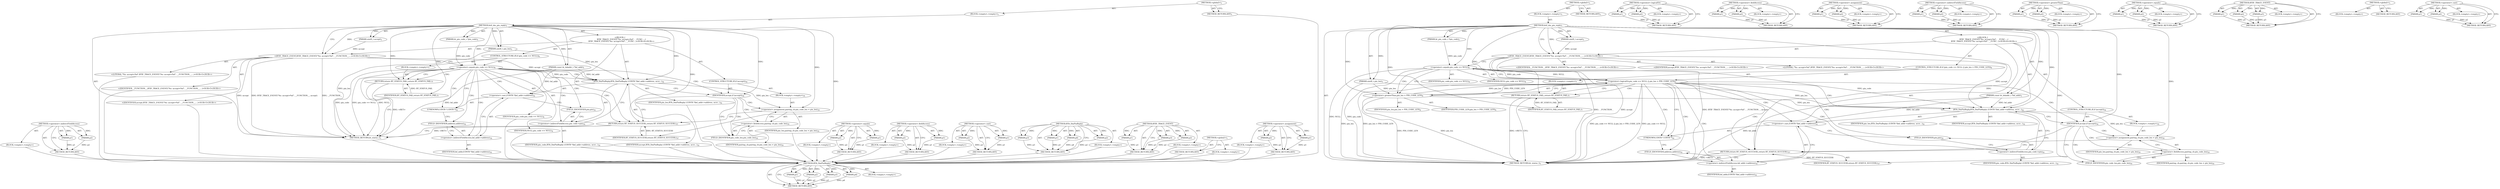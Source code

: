 digraph "&lt;operator&gt;.cast" {
vulnerable_94 [label=<(METHOD,&lt;operator&gt;.indirectFieldAccess)>];
vulnerable_95 [label=<(PARAM,p1)>];
vulnerable_96 [label=<(PARAM,p2)>];
vulnerable_97 [label=<(BLOCK,&lt;empty&gt;,&lt;empty&gt;)>];
vulnerable_98 [label=<(METHOD_RETURN,ANY)>];
vulnerable_6 [label=<(METHOD,&lt;global&gt;)<SUB>1</SUB>>];
vulnerable_7 [label=<(BLOCK,&lt;empty&gt;,&lt;empty&gt;)<SUB>1</SUB>>];
vulnerable_8 [label=<(METHOD,btif_dm_pin_reply)<SUB>1</SUB>>];
vulnerable_9 [label=<(PARAM,const bt_bdaddr_t *bd_addr)<SUB>1</SUB>>];
vulnerable_10 [label=<(PARAM,uint8_t accept)<SUB>1</SUB>>];
vulnerable_11 [label=<(PARAM,uint8_t pin_len)<SUB>3</SUB>>];
vulnerable_12 [label=<(PARAM,bt_pin_code_t *pin_code)<SUB>3</SUB>>];
vulnerable_13 [label="<(BLOCK,{
     BTIF_TRACE_EVENT(&quot;%s: accept=%d&quot;, __FUNC...,{
     BTIF_TRACE_EVENT(&quot;%s: accept=%d&quot;, __FUNC...)<SUB>4</SUB>>"];
vulnerable_14 [label="<(BTIF_TRACE_EVENT,BTIF_TRACE_EVENT(&quot;%s: accept=%d&quot;, __FUNCTION__,...)<SUB>5</SUB>>"];
vulnerable_15 [label="<(LITERAL,&quot;%s: accept=%d&quot;,BTIF_TRACE_EVENT(&quot;%s: accept=%d&quot;, __FUNCTION__,...)<SUB>5</SUB>>"];
vulnerable_16 [label="<(IDENTIFIER,__FUNCTION__,BTIF_TRACE_EVENT(&quot;%s: accept=%d&quot;, __FUNCTION__,...)<SUB>5</SUB>>"];
vulnerable_17 [label="<(IDENTIFIER,accept,BTIF_TRACE_EVENT(&quot;%s: accept=%d&quot;, __FUNCTION__,...)<SUB>5</SUB>>"];
vulnerable_18 [label=<(CONTROL_STRUCTURE,IF,if (pin_code == NULL))<SUB>6</SUB>>];
vulnerable_19 [label=<(&lt;operator&gt;.equals,pin_code == NULL)<SUB>6</SUB>>];
vulnerable_20 [label=<(IDENTIFIER,pin_code,pin_code == NULL)<SUB>6</SUB>>];
vulnerable_21 [label=<(IDENTIFIER,NULL,pin_code == NULL)<SUB>6</SUB>>];
vulnerable_22 [label=<(BLOCK,&lt;empty&gt;,&lt;empty&gt;)<SUB>7</SUB>>];
vulnerable_23 [label=<(RETURN,return BT_STATUS_FAIL;,return BT_STATUS_FAIL;)<SUB>7</SUB>>];
vulnerable_24 [label=<(IDENTIFIER,BT_STATUS_FAIL,return BT_STATUS_FAIL;)<SUB>7</SUB>>];
vulnerable_25 [label=<(BTA_DmPinReply,BTA_DmPinReply( (UINT8 *)bd_addr-&gt;address, acce...)<SUB>32</SUB>>];
vulnerable_26 [label=<(&lt;operator&gt;.cast,(UINT8 *)bd_addr-&gt;address)<SUB>32</SUB>>];
vulnerable_27 [label=<(UNKNOWN,UINT8 *,UINT8 *)<SUB>32</SUB>>];
vulnerable_28 [label=<(&lt;operator&gt;.indirectFieldAccess,bd_addr-&gt;address)<SUB>32</SUB>>];
vulnerable_29 [label=<(IDENTIFIER,bd_addr,(UINT8 *)bd_addr-&gt;address)<SUB>32</SUB>>];
vulnerable_30 [label=<(FIELD_IDENTIFIER,address,address)<SUB>32</SUB>>];
vulnerable_31 [label=<(IDENTIFIER,accept,BTA_DmPinReply( (UINT8 *)bd_addr-&gt;address, acce...)<SUB>32</SUB>>];
vulnerable_32 [label=<(IDENTIFIER,pin_len,BTA_DmPinReply( (UINT8 *)bd_addr-&gt;address, acce...)<SUB>32</SUB>>];
vulnerable_33 [label=<(&lt;operator&gt;.indirectFieldAccess,pin_code-&gt;pin)<SUB>32</SUB>>];
vulnerable_34 [label=<(IDENTIFIER,pin_code,BTA_DmPinReply( (UINT8 *)bd_addr-&gt;address, acce...)<SUB>32</SUB>>];
vulnerable_35 [label=<(FIELD_IDENTIFIER,pin,pin)<SUB>32</SUB>>];
vulnerable_36 [label=<(CONTROL_STRUCTURE,IF,if (accept))<SUB>34</SUB>>];
vulnerable_37 [label=<(IDENTIFIER,accept,if (accept))<SUB>34</SUB>>];
vulnerable_38 [label=<(BLOCK,&lt;empty&gt;,&lt;empty&gt;)<SUB>35</SUB>>];
vulnerable_39 [label=<(&lt;operator&gt;.assignment,pairing_cb.pin_code_len = pin_len)<SUB>35</SUB>>];
vulnerable_40 [label=<(&lt;operator&gt;.fieldAccess,pairing_cb.pin_code_len)<SUB>35</SUB>>];
vulnerable_41 [label=<(IDENTIFIER,pairing_cb,pairing_cb.pin_code_len = pin_len)<SUB>35</SUB>>];
vulnerable_42 [label=<(FIELD_IDENTIFIER,pin_code_len,pin_code_len)<SUB>35</SUB>>];
vulnerable_43 [label=<(IDENTIFIER,pin_len,pairing_cb.pin_code_len = pin_len)<SUB>35</SUB>>];
vulnerable_44 [label=<(RETURN,return BT_STATUS_SUCCESS;,return BT_STATUS_SUCCESS;)<SUB>37</SUB>>];
vulnerable_45 [label=<(IDENTIFIER,BT_STATUS_SUCCESS,return BT_STATUS_SUCCESS;)<SUB>37</SUB>>];
vulnerable_46 [label=<(METHOD_RETURN,bt_status_t)<SUB>1</SUB>>];
vulnerable_48 [label=<(METHOD_RETURN,ANY)<SUB>1</SUB>>];
vulnerable_77 [label=<(METHOD,&lt;operator&gt;.equals)>];
vulnerable_78 [label=<(PARAM,p1)>];
vulnerable_79 [label=<(PARAM,p2)>];
vulnerable_80 [label=<(BLOCK,&lt;empty&gt;,&lt;empty&gt;)>];
vulnerable_81 [label=<(METHOD_RETURN,ANY)>];
vulnerable_104 [label=<(METHOD,&lt;operator&gt;.fieldAccess)>];
vulnerable_105 [label=<(PARAM,p1)>];
vulnerable_106 [label=<(PARAM,p2)>];
vulnerable_107 [label=<(BLOCK,&lt;empty&gt;,&lt;empty&gt;)>];
vulnerable_108 [label=<(METHOD_RETURN,ANY)>];
vulnerable_89 [label=<(METHOD,&lt;operator&gt;.cast)>];
vulnerable_90 [label=<(PARAM,p1)>];
vulnerable_91 [label=<(PARAM,p2)>];
vulnerable_92 [label=<(BLOCK,&lt;empty&gt;,&lt;empty&gt;)>];
vulnerable_93 [label=<(METHOD_RETURN,ANY)>];
vulnerable_82 [label=<(METHOD,BTA_DmPinReply)>];
vulnerable_83 [label=<(PARAM,p1)>];
vulnerable_84 [label=<(PARAM,p2)>];
vulnerable_85 [label=<(PARAM,p3)>];
vulnerable_86 [label=<(PARAM,p4)>];
vulnerable_87 [label=<(BLOCK,&lt;empty&gt;,&lt;empty&gt;)>];
vulnerable_88 [label=<(METHOD_RETURN,ANY)>];
vulnerable_71 [label=<(METHOD,BTIF_TRACE_EVENT)>];
vulnerable_72 [label=<(PARAM,p1)>];
vulnerable_73 [label=<(PARAM,p2)>];
vulnerable_74 [label=<(PARAM,p3)>];
vulnerable_75 [label=<(BLOCK,&lt;empty&gt;,&lt;empty&gt;)>];
vulnerable_76 [label=<(METHOD_RETURN,ANY)>];
vulnerable_65 [label=<(METHOD,&lt;global&gt;)<SUB>1</SUB>>];
vulnerable_66 [label=<(BLOCK,&lt;empty&gt;,&lt;empty&gt;)>];
vulnerable_67 [label=<(METHOD_RETURN,ANY)>];
vulnerable_99 [label=<(METHOD,&lt;operator&gt;.assignment)>];
vulnerable_100 [label=<(PARAM,p1)>];
vulnerable_101 [label=<(PARAM,p2)>];
vulnerable_102 [label=<(BLOCK,&lt;empty&gt;,&lt;empty&gt;)>];
vulnerable_103 [label=<(METHOD_RETURN,ANY)>];
fixed_96 [label=<(METHOD,BTA_DmPinReply)>];
fixed_97 [label=<(PARAM,p1)>];
fixed_98 [label=<(PARAM,p2)>];
fixed_99 [label=<(PARAM,p3)>];
fixed_100 [label=<(PARAM,p4)>];
fixed_101 [label=<(BLOCK,&lt;empty&gt;,&lt;empty&gt;)>];
fixed_102 [label=<(METHOD_RETURN,ANY)>];
fixed_6 [label=<(METHOD,&lt;global&gt;)<SUB>1</SUB>>];
fixed_7 [label=<(BLOCK,&lt;empty&gt;,&lt;empty&gt;)<SUB>1</SUB>>];
fixed_8 [label=<(METHOD,btif_dm_pin_reply)<SUB>1</SUB>>];
fixed_9 [label=<(PARAM,const bt_bdaddr_t *bd_addr)<SUB>1</SUB>>];
fixed_10 [label=<(PARAM,uint8_t accept)<SUB>1</SUB>>];
fixed_11 [label=<(PARAM,uint8_t pin_len)<SUB>3</SUB>>];
fixed_12 [label=<(PARAM,bt_pin_code_t *pin_code)<SUB>3</SUB>>];
fixed_13 [label="<(BLOCK,{
     BTIF_TRACE_EVENT(&quot;%s: accept=%d&quot;, __FUNC...,{
     BTIF_TRACE_EVENT(&quot;%s: accept=%d&quot;, __FUNC...)<SUB>4</SUB>>"];
fixed_14 [label="<(BTIF_TRACE_EVENT,BTIF_TRACE_EVENT(&quot;%s: accept=%d&quot;, __FUNCTION__,...)<SUB>5</SUB>>"];
fixed_15 [label="<(LITERAL,&quot;%s: accept=%d&quot;,BTIF_TRACE_EVENT(&quot;%s: accept=%d&quot;, __FUNCTION__,...)<SUB>5</SUB>>"];
fixed_16 [label="<(IDENTIFIER,__FUNCTION__,BTIF_TRACE_EVENT(&quot;%s: accept=%d&quot;, __FUNCTION__,...)<SUB>5</SUB>>"];
fixed_17 [label="<(IDENTIFIER,accept,BTIF_TRACE_EVENT(&quot;%s: accept=%d&quot;, __FUNCTION__,...)<SUB>5</SUB>>"];
fixed_18 [label=<(CONTROL_STRUCTURE,IF,if (pin_code == NULL || pin_len &gt; PIN_CODE_LEN))<SUB>6</SUB>>];
fixed_19 [label=<(&lt;operator&gt;.logicalOr,pin_code == NULL || pin_len &gt; PIN_CODE_LEN)<SUB>6</SUB>>];
fixed_20 [label=<(&lt;operator&gt;.equals,pin_code == NULL)<SUB>6</SUB>>];
fixed_21 [label=<(IDENTIFIER,pin_code,pin_code == NULL)<SUB>6</SUB>>];
fixed_22 [label=<(IDENTIFIER,NULL,pin_code == NULL)<SUB>6</SUB>>];
fixed_23 [label=<(&lt;operator&gt;.greaterThan,pin_len &gt; PIN_CODE_LEN)<SUB>6</SUB>>];
fixed_24 [label=<(IDENTIFIER,pin_len,pin_len &gt; PIN_CODE_LEN)<SUB>6</SUB>>];
fixed_25 [label=<(IDENTIFIER,PIN_CODE_LEN,pin_len &gt; PIN_CODE_LEN)<SUB>6</SUB>>];
fixed_26 [label=<(BLOCK,&lt;empty&gt;,&lt;empty&gt;)<SUB>7</SUB>>];
fixed_27 [label=<(RETURN,return BT_STATUS_FAIL;,return BT_STATUS_FAIL;)<SUB>7</SUB>>];
fixed_28 [label=<(IDENTIFIER,BT_STATUS_FAIL,return BT_STATUS_FAIL;)<SUB>7</SUB>>];
fixed_29 [label=<(BTA_DmPinReply,BTA_DmPinReply( (UINT8 *)bd_addr-&gt;address, acce...)<SUB>32</SUB>>];
fixed_30 [label=<(&lt;operator&gt;.cast,(UINT8 *)bd_addr-&gt;address)<SUB>32</SUB>>];
fixed_31 [label=<(UNKNOWN,UINT8 *,UINT8 *)<SUB>32</SUB>>];
fixed_32 [label=<(&lt;operator&gt;.indirectFieldAccess,bd_addr-&gt;address)<SUB>32</SUB>>];
fixed_33 [label=<(IDENTIFIER,bd_addr,(UINT8 *)bd_addr-&gt;address)<SUB>32</SUB>>];
fixed_34 [label=<(FIELD_IDENTIFIER,address,address)<SUB>32</SUB>>];
fixed_35 [label=<(IDENTIFIER,accept,BTA_DmPinReply( (UINT8 *)bd_addr-&gt;address, acce...)<SUB>32</SUB>>];
fixed_36 [label=<(IDENTIFIER,pin_len,BTA_DmPinReply( (UINT8 *)bd_addr-&gt;address, acce...)<SUB>32</SUB>>];
fixed_37 [label=<(&lt;operator&gt;.indirectFieldAccess,pin_code-&gt;pin)<SUB>32</SUB>>];
fixed_38 [label=<(IDENTIFIER,pin_code,BTA_DmPinReply( (UINT8 *)bd_addr-&gt;address, acce...)<SUB>32</SUB>>];
fixed_39 [label=<(FIELD_IDENTIFIER,pin,pin)<SUB>32</SUB>>];
fixed_40 [label=<(CONTROL_STRUCTURE,IF,if (accept))<SUB>34</SUB>>];
fixed_41 [label=<(IDENTIFIER,accept,if (accept))<SUB>34</SUB>>];
fixed_42 [label=<(BLOCK,&lt;empty&gt;,&lt;empty&gt;)<SUB>35</SUB>>];
fixed_43 [label=<(&lt;operator&gt;.assignment,pairing_cb.pin_code_len = pin_len)<SUB>35</SUB>>];
fixed_44 [label=<(&lt;operator&gt;.fieldAccess,pairing_cb.pin_code_len)<SUB>35</SUB>>];
fixed_45 [label=<(IDENTIFIER,pairing_cb,pairing_cb.pin_code_len = pin_len)<SUB>35</SUB>>];
fixed_46 [label=<(FIELD_IDENTIFIER,pin_code_len,pin_code_len)<SUB>35</SUB>>];
fixed_47 [label=<(IDENTIFIER,pin_len,pairing_cb.pin_code_len = pin_len)<SUB>35</SUB>>];
fixed_48 [label=<(RETURN,return BT_STATUS_SUCCESS;,return BT_STATUS_SUCCESS;)<SUB>37</SUB>>];
fixed_49 [label=<(IDENTIFIER,BT_STATUS_SUCCESS,return BT_STATUS_SUCCESS;)<SUB>37</SUB>>];
fixed_50 [label=<(METHOD_RETURN,bt_status_t)<SUB>1</SUB>>];
fixed_52 [label=<(METHOD_RETURN,ANY)<SUB>1</SUB>>];
fixed_81 [label=<(METHOD,&lt;operator&gt;.logicalOr)>];
fixed_82 [label=<(PARAM,p1)>];
fixed_83 [label=<(PARAM,p2)>];
fixed_84 [label=<(BLOCK,&lt;empty&gt;,&lt;empty&gt;)>];
fixed_85 [label=<(METHOD_RETURN,ANY)>];
fixed_118 [label=<(METHOD,&lt;operator&gt;.fieldAccess)>];
fixed_119 [label=<(PARAM,p1)>];
fixed_120 [label=<(PARAM,p2)>];
fixed_121 [label=<(BLOCK,&lt;empty&gt;,&lt;empty&gt;)>];
fixed_122 [label=<(METHOD_RETURN,ANY)>];
fixed_113 [label=<(METHOD,&lt;operator&gt;.assignment)>];
fixed_114 [label=<(PARAM,p1)>];
fixed_115 [label=<(PARAM,p2)>];
fixed_116 [label=<(BLOCK,&lt;empty&gt;,&lt;empty&gt;)>];
fixed_117 [label=<(METHOD_RETURN,ANY)>];
fixed_108 [label=<(METHOD,&lt;operator&gt;.indirectFieldAccess)>];
fixed_109 [label=<(PARAM,p1)>];
fixed_110 [label=<(PARAM,p2)>];
fixed_111 [label=<(BLOCK,&lt;empty&gt;,&lt;empty&gt;)>];
fixed_112 [label=<(METHOD_RETURN,ANY)>];
fixed_91 [label=<(METHOD,&lt;operator&gt;.greaterThan)>];
fixed_92 [label=<(PARAM,p1)>];
fixed_93 [label=<(PARAM,p2)>];
fixed_94 [label=<(BLOCK,&lt;empty&gt;,&lt;empty&gt;)>];
fixed_95 [label=<(METHOD_RETURN,ANY)>];
fixed_86 [label=<(METHOD,&lt;operator&gt;.equals)>];
fixed_87 [label=<(PARAM,p1)>];
fixed_88 [label=<(PARAM,p2)>];
fixed_89 [label=<(BLOCK,&lt;empty&gt;,&lt;empty&gt;)>];
fixed_90 [label=<(METHOD_RETURN,ANY)>];
fixed_75 [label=<(METHOD,BTIF_TRACE_EVENT)>];
fixed_76 [label=<(PARAM,p1)>];
fixed_77 [label=<(PARAM,p2)>];
fixed_78 [label=<(PARAM,p3)>];
fixed_79 [label=<(BLOCK,&lt;empty&gt;,&lt;empty&gt;)>];
fixed_80 [label=<(METHOD_RETURN,ANY)>];
fixed_69 [label=<(METHOD,&lt;global&gt;)<SUB>1</SUB>>];
fixed_70 [label=<(BLOCK,&lt;empty&gt;,&lt;empty&gt;)>];
fixed_71 [label=<(METHOD_RETURN,ANY)>];
fixed_103 [label=<(METHOD,&lt;operator&gt;.cast)>];
fixed_104 [label=<(PARAM,p1)>];
fixed_105 [label=<(PARAM,p2)>];
fixed_106 [label=<(BLOCK,&lt;empty&gt;,&lt;empty&gt;)>];
fixed_107 [label=<(METHOD_RETURN,ANY)>];
vulnerable_94 -> vulnerable_95  [key=0, label="AST: "];
vulnerable_94 -> vulnerable_95  [key=1, label="DDG: "];
vulnerable_94 -> vulnerable_97  [key=0, label="AST: "];
vulnerable_94 -> vulnerable_96  [key=0, label="AST: "];
vulnerable_94 -> vulnerable_96  [key=1, label="DDG: "];
vulnerable_94 -> vulnerable_98  [key=0, label="AST: "];
vulnerable_94 -> vulnerable_98  [key=1, label="CFG: "];
vulnerable_95 -> vulnerable_98  [key=0, label="DDG: p1"];
vulnerable_96 -> vulnerable_98  [key=0, label="DDG: p2"];
vulnerable_97 -> fixed_96  [key=0];
vulnerable_98 -> fixed_96  [key=0];
vulnerable_6 -> vulnerable_7  [key=0, label="AST: "];
vulnerable_6 -> vulnerable_48  [key=0, label="AST: "];
vulnerable_6 -> vulnerable_48  [key=1, label="CFG: "];
vulnerable_7 -> vulnerable_8  [key=0, label="AST: "];
vulnerable_8 -> vulnerable_9  [key=0, label="AST: "];
vulnerable_8 -> vulnerable_9  [key=1, label="DDG: "];
vulnerable_8 -> vulnerable_10  [key=0, label="AST: "];
vulnerable_8 -> vulnerable_10  [key=1, label="DDG: "];
vulnerable_8 -> vulnerable_11  [key=0, label="AST: "];
vulnerable_8 -> vulnerable_11  [key=1, label="DDG: "];
vulnerable_8 -> vulnerable_12  [key=0, label="AST: "];
vulnerable_8 -> vulnerable_12  [key=1, label="DDG: "];
vulnerable_8 -> vulnerable_13  [key=0, label="AST: "];
vulnerable_8 -> vulnerable_46  [key=0, label="AST: "];
vulnerable_8 -> vulnerable_14  [key=0, label="CFG: "];
vulnerable_8 -> vulnerable_14  [key=1, label="DDG: "];
vulnerable_8 -> vulnerable_44  [key=0, label="DDG: "];
vulnerable_8 -> vulnerable_25  [key=0, label="DDG: "];
vulnerable_8 -> vulnerable_37  [key=0, label="DDG: "];
vulnerable_8 -> vulnerable_45  [key=0, label="DDG: "];
vulnerable_8 -> vulnerable_19  [key=0, label="DDG: "];
vulnerable_8 -> vulnerable_23  [key=0, label="DDG: "];
vulnerable_8 -> vulnerable_39  [key=0, label="DDG: "];
vulnerable_8 -> vulnerable_24  [key=0, label="DDG: "];
vulnerable_9 -> vulnerable_46  [key=0, label="DDG: bd_addr"];
vulnerable_9 -> vulnerable_25  [key=0, label="DDG: bd_addr"];
vulnerable_9 -> vulnerable_26  [key=0, label="DDG: bd_addr"];
vulnerable_10 -> vulnerable_14  [key=0, label="DDG: accept"];
vulnerable_11 -> vulnerable_46  [key=0, label="DDG: pin_len"];
vulnerable_11 -> vulnerable_25  [key=0, label="DDG: pin_len"];
vulnerable_12 -> vulnerable_19  [key=0, label="DDG: pin_code"];
vulnerable_13 -> vulnerable_14  [key=0, label="AST: "];
vulnerable_13 -> vulnerable_18  [key=0, label="AST: "];
vulnerable_13 -> vulnerable_25  [key=0, label="AST: "];
vulnerable_13 -> vulnerable_36  [key=0, label="AST: "];
vulnerable_13 -> vulnerable_44  [key=0, label="AST: "];
vulnerable_14 -> vulnerable_15  [key=0, label="AST: "];
vulnerable_14 -> vulnerable_16  [key=0, label="AST: "];
vulnerable_14 -> vulnerable_17  [key=0, label="AST: "];
vulnerable_14 -> vulnerable_19  [key=0, label="CFG: "];
vulnerable_14 -> vulnerable_46  [key=0, label="DDG: accept"];
vulnerable_14 -> vulnerable_46  [key=1, label="DDG: BTIF_TRACE_EVENT(&quot;%s: accept=%d&quot;, __FUNCTION__, accept)"];
vulnerable_14 -> vulnerable_46  [key=2, label="DDG: __FUNCTION__"];
vulnerable_14 -> vulnerable_25  [key=0, label="DDG: accept"];
vulnerable_15 -> fixed_96  [key=0];
vulnerable_16 -> fixed_96  [key=0];
vulnerable_17 -> fixed_96  [key=0];
vulnerable_18 -> vulnerable_19  [key=0, label="AST: "];
vulnerable_18 -> vulnerable_22  [key=0, label="AST: "];
vulnerable_19 -> vulnerable_20  [key=0, label="AST: "];
vulnerable_19 -> vulnerable_21  [key=0, label="AST: "];
vulnerable_19 -> vulnerable_27  [key=0, label="CFG: "];
vulnerable_19 -> vulnerable_27  [key=1, label="CDG: "];
vulnerable_19 -> vulnerable_23  [key=0, label="CFG: "];
vulnerable_19 -> vulnerable_23  [key=1, label="CDG: "];
vulnerable_19 -> vulnerable_46  [key=0, label="DDG: pin_code"];
vulnerable_19 -> vulnerable_46  [key=1, label="DDG: pin_code == NULL"];
vulnerable_19 -> vulnerable_46  [key=2, label="DDG: NULL"];
vulnerable_19 -> vulnerable_25  [key=0, label="DDG: pin_code"];
vulnerable_19 -> vulnerable_25  [key=1, label="CDG: "];
vulnerable_19 -> vulnerable_30  [key=0, label="CDG: "];
vulnerable_19 -> vulnerable_33  [key=0, label="CDG: "];
vulnerable_19 -> vulnerable_26  [key=0, label="CDG: "];
vulnerable_19 -> vulnerable_28  [key=0, label="CDG: "];
vulnerable_19 -> vulnerable_44  [key=0, label="CDG: "];
vulnerable_19 -> vulnerable_35  [key=0, label="CDG: "];
vulnerable_19 -> vulnerable_37  [key=0, label="CDG: "];
vulnerable_20 -> fixed_96  [key=0];
vulnerable_21 -> fixed_96  [key=0];
vulnerable_22 -> vulnerable_23  [key=0, label="AST: "];
vulnerable_23 -> vulnerable_24  [key=0, label="AST: "];
vulnerable_23 -> vulnerable_46  [key=0, label="CFG: "];
vulnerable_23 -> vulnerable_46  [key=1, label="DDG: &lt;RET&gt;"];
vulnerable_24 -> vulnerable_23  [key=0, label="DDG: BT_STATUS_FAIL"];
vulnerable_25 -> vulnerable_26  [key=0, label="AST: "];
vulnerable_25 -> vulnerable_31  [key=0, label="AST: "];
vulnerable_25 -> vulnerable_32  [key=0, label="AST: "];
vulnerable_25 -> vulnerable_33  [key=0, label="AST: "];
vulnerable_25 -> vulnerable_37  [key=0, label="CFG: "];
vulnerable_25 -> vulnerable_39  [key=0, label="DDG: pin_len"];
vulnerable_26 -> vulnerable_27  [key=0, label="AST: "];
vulnerable_26 -> vulnerable_28  [key=0, label="AST: "];
vulnerable_26 -> vulnerable_35  [key=0, label="CFG: "];
vulnerable_27 -> vulnerable_30  [key=0, label="CFG: "];
vulnerable_28 -> vulnerable_29  [key=0, label="AST: "];
vulnerable_28 -> vulnerable_30  [key=0, label="AST: "];
vulnerable_28 -> vulnerable_26  [key=0, label="CFG: "];
vulnerable_29 -> fixed_96  [key=0];
vulnerable_30 -> vulnerable_28  [key=0, label="CFG: "];
vulnerable_31 -> fixed_96  [key=0];
vulnerable_32 -> fixed_96  [key=0];
vulnerable_33 -> vulnerable_34  [key=0, label="AST: "];
vulnerable_33 -> vulnerable_35  [key=0, label="AST: "];
vulnerable_33 -> vulnerable_25  [key=0, label="CFG: "];
vulnerable_34 -> fixed_96  [key=0];
vulnerable_35 -> vulnerable_33  [key=0, label="CFG: "];
vulnerable_36 -> vulnerable_37  [key=0, label="AST: "];
vulnerable_36 -> vulnerable_38  [key=0, label="AST: "];
vulnerable_37 -> vulnerable_42  [key=0, label="CFG: "];
vulnerable_37 -> vulnerable_42  [key=1, label="CDG: "];
vulnerable_37 -> vulnerable_44  [key=0, label="CFG: "];
vulnerable_37 -> vulnerable_40  [key=0, label="CDG: "];
vulnerable_37 -> vulnerable_39  [key=0, label="CDG: "];
vulnerable_38 -> vulnerable_39  [key=0, label="AST: "];
vulnerable_39 -> vulnerable_40  [key=0, label="AST: "];
vulnerable_39 -> vulnerable_43  [key=0, label="AST: "];
vulnerable_39 -> vulnerable_44  [key=0, label="CFG: "];
vulnerable_40 -> vulnerable_41  [key=0, label="AST: "];
vulnerable_40 -> vulnerable_42  [key=0, label="AST: "];
vulnerable_40 -> vulnerable_39  [key=0, label="CFG: "];
vulnerable_41 -> fixed_96  [key=0];
vulnerable_42 -> vulnerable_40  [key=0, label="CFG: "];
vulnerable_43 -> fixed_96  [key=0];
vulnerable_44 -> vulnerable_45  [key=0, label="AST: "];
vulnerable_44 -> vulnerable_46  [key=0, label="CFG: "];
vulnerable_44 -> vulnerable_46  [key=1, label="DDG: &lt;RET&gt;"];
vulnerable_45 -> vulnerable_44  [key=0, label="DDG: BT_STATUS_SUCCESS"];
vulnerable_46 -> fixed_96  [key=0];
vulnerable_48 -> fixed_96  [key=0];
vulnerable_77 -> vulnerable_78  [key=0, label="AST: "];
vulnerable_77 -> vulnerable_78  [key=1, label="DDG: "];
vulnerable_77 -> vulnerable_80  [key=0, label="AST: "];
vulnerable_77 -> vulnerable_79  [key=0, label="AST: "];
vulnerable_77 -> vulnerable_79  [key=1, label="DDG: "];
vulnerable_77 -> vulnerable_81  [key=0, label="AST: "];
vulnerable_77 -> vulnerable_81  [key=1, label="CFG: "];
vulnerable_78 -> vulnerable_81  [key=0, label="DDG: p1"];
vulnerable_79 -> vulnerable_81  [key=0, label="DDG: p2"];
vulnerable_80 -> fixed_96  [key=0];
vulnerable_81 -> fixed_96  [key=0];
vulnerable_104 -> vulnerable_105  [key=0, label="AST: "];
vulnerable_104 -> vulnerable_105  [key=1, label="DDG: "];
vulnerable_104 -> vulnerable_107  [key=0, label="AST: "];
vulnerable_104 -> vulnerable_106  [key=0, label="AST: "];
vulnerable_104 -> vulnerable_106  [key=1, label="DDG: "];
vulnerable_104 -> vulnerable_108  [key=0, label="AST: "];
vulnerable_104 -> vulnerable_108  [key=1, label="CFG: "];
vulnerable_105 -> vulnerable_108  [key=0, label="DDG: p1"];
vulnerable_106 -> vulnerable_108  [key=0, label="DDG: p2"];
vulnerable_107 -> fixed_96  [key=0];
vulnerable_108 -> fixed_96  [key=0];
vulnerable_89 -> vulnerable_90  [key=0, label="AST: "];
vulnerable_89 -> vulnerable_90  [key=1, label="DDG: "];
vulnerable_89 -> vulnerable_92  [key=0, label="AST: "];
vulnerable_89 -> vulnerable_91  [key=0, label="AST: "];
vulnerable_89 -> vulnerable_91  [key=1, label="DDG: "];
vulnerable_89 -> vulnerable_93  [key=0, label="AST: "];
vulnerable_89 -> vulnerable_93  [key=1, label="CFG: "];
vulnerable_90 -> vulnerable_93  [key=0, label="DDG: p1"];
vulnerable_91 -> vulnerable_93  [key=0, label="DDG: p2"];
vulnerable_92 -> fixed_96  [key=0];
vulnerable_93 -> fixed_96  [key=0];
vulnerable_82 -> vulnerable_83  [key=0, label="AST: "];
vulnerable_82 -> vulnerable_83  [key=1, label="DDG: "];
vulnerable_82 -> vulnerable_87  [key=0, label="AST: "];
vulnerable_82 -> vulnerable_84  [key=0, label="AST: "];
vulnerable_82 -> vulnerable_84  [key=1, label="DDG: "];
vulnerable_82 -> vulnerable_88  [key=0, label="AST: "];
vulnerable_82 -> vulnerable_88  [key=1, label="CFG: "];
vulnerable_82 -> vulnerable_85  [key=0, label="AST: "];
vulnerable_82 -> vulnerable_85  [key=1, label="DDG: "];
vulnerable_82 -> vulnerable_86  [key=0, label="AST: "];
vulnerable_82 -> vulnerable_86  [key=1, label="DDG: "];
vulnerable_83 -> vulnerable_88  [key=0, label="DDG: p1"];
vulnerable_84 -> vulnerable_88  [key=0, label="DDG: p2"];
vulnerable_85 -> vulnerable_88  [key=0, label="DDG: p3"];
vulnerable_86 -> vulnerable_88  [key=0, label="DDG: p4"];
vulnerable_87 -> fixed_96  [key=0];
vulnerable_88 -> fixed_96  [key=0];
vulnerable_71 -> vulnerable_72  [key=0, label="AST: "];
vulnerable_71 -> vulnerable_72  [key=1, label="DDG: "];
vulnerable_71 -> vulnerable_75  [key=0, label="AST: "];
vulnerable_71 -> vulnerable_73  [key=0, label="AST: "];
vulnerable_71 -> vulnerable_73  [key=1, label="DDG: "];
vulnerable_71 -> vulnerable_76  [key=0, label="AST: "];
vulnerable_71 -> vulnerable_76  [key=1, label="CFG: "];
vulnerable_71 -> vulnerable_74  [key=0, label="AST: "];
vulnerable_71 -> vulnerable_74  [key=1, label="DDG: "];
vulnerable_72 -> vulnerable_76  [key=0, label="DDG: p1"];
vulnerable_73 -> vulnerable_76  [key=0, label="DDG: p2"];
vulnerable_74 -> vulnerable_76  [key=0, label="DDG: p3"];
vulnerable_75 -> fixed_96  [key=0];
vulnerable_76 -> fixed_96  [key=0];
vulnerable_65 -> vulnerable_66  [key=0, label="AST: "];
vulnerable_65 -> vulnerable_67  [key=0, label="AST: "];
vulnerable_65 -> vulnerable_67  [key=1, label="CFG: "];
vulnerable_66 -> fixed_96  [key=0];
vulnerable_67 -> fixed_96  [key=0];
vulnerable_99 -> vulnerable_100  [key=0, label="AST: "];
vulnerable_99 -> vulnerable_100  [key=1, label="DDG: "];
vulnerable_99 -> vulnerable_102  [key=0, label="AST: "];
vulnerable_99 -> vulnerable_101  [key=0, label="AST: "];
vulnerable_99 -> vulnerable_101  [key=1, label="DDG: "];
vulnerable_99 -> vulnerable_103  [key=0, label="AST: "];
vulnerable_99 -> vulnerable_103  [key=1, label="CFG: "];
vulnerable_100 -> vulnerable_103  [key=0, label="DDG: p1"];
vulnerable_101 -> vulnerable_103  [key=0, label="DDG: p2"];
vulnerable_102 -> fixed_96  [key=0];
vulnerable_103 -> fixed_96  [key=0];
fixed_96 -> fixed_97  [key=0, label="AST: "];
fixed_96 -> fixed_97  [key=1, label="DDG: "];
fixed_96 -> fixed_101  [key=0, label="AST: "];
fixed_96 -> fixed_98  [key=0, label="AST: "];
fixed_96 -> fixed_98  [key=1, label="DDG: "];
fixed_96 -> fixed_102  [key=0, label="AST: "];
fixed_96 -> fixed_102  [key=1, label="CFG: "];
fixed_96 -> fixed_99  [key=0, label="AST: "];
fixed_96 -> fixed_99  [key=1, label="DDG: "];
fixed_96 -> fixed_100  [key=0, label="AST: "];
fixed_96 -> fixed_100  [key=1, label="DDG: "];
fixed_97 -> fixed_102  [key=0, label="DDG: p1"];
fixed_98 -> fixed_102  [key=0, label="DDG: p2"];
fixed_99 -> fixed_102  [key=0, label="DDG: p3"];
fixed_100 -> fixed_102  [key=0, label="DDG: p4"];
fixed_6 -> fixed_7  [key=0, label="AST: "];
fixed_6 -> fixed_52  [key=0, label="AST: "];
fixed_6 -> fixed_52  [key=1, label="CFG: "];
fixed_7 -> fixed_8  [key=0, label="AST: "];
fixed_8 -> fixed_9  [key=0, label="AST: "];
fixed_8 -> fixed_9  [key=1, label="DDG: "];
fixed_8 -> fixed_10  [key=0, label="AST: "];
fixed_8 -> fixed_10  [key=1, label="DDG: "];
fixed_8 -> fixed_11  [key=0, label="AST: "];
fixed_8 -> fixed_11  [key=1, label="DDG: "];
fixed_8 -> fixed_12  [key=0, label="AST: "];
fixed_8 -> fixed_12  [key=1, label="DDG: "];
fixed_8 -> fixed_13  [key=0, label="AST: "];
fixed_8 -> fixed_50  [key=0, label="AST: "];
fixed_8 -> fixed_14  [key=0, label="CFG: "];
fixed_8 -> fixed_14  [key=1, label="DDG: "];
fixed_8 -> fixed_48  [key=0, label="DDG: "];
fixed_8 -> fixed_29  [key=0, label="DDG: "];
fixed_8 -> fixed_41  [key=0, label="DDG: "];
fixed_8 -> fixed_49  [key=0, label="DDG: "];
fixed_8 -> fixed_27  [key=0, label="DDG: "];
fixed_8 -> fixed_43  [key=0, label="DDG: "];
fixed_8 -> fixed_20  [key=0, label="DDG: "];
fixed_8 -> fixed_23  [key=0, label="DDG: "];
fixed_8 -> fixed_28  [key=0, label="DDG: "];
fixed_9 -> fixed_50  [key=0, label="DDG: bd_addr"];
fixed_9 -> fixed_29  [key=0, label="DDG: bd_addr"];
fixed_9 -> fixed_30  [key=0, label="DDG: bd_addr"];
fixed_10 -> fixed_14  [key=0, label="DDG: accept"];
fixed_11 -> fixed_50  [key=0, label="DDG: pin_len"];
fixed_11 -> fixed_29  [key=0, label="DDG: pin_len"];
fixed_11 -> fixed_23  [key=0, label="DDG: pin_len"];
fixed_12 -> fixed_20  [key=0, label="DDG: pin_code"];
fixed_13 -> fixed_14  [key=0, label="AST: "];
fixed_13 -> fixed_18  [key=0, label="AST: "];
fixed_13 -> fixed_29  [key=0, label="AST: "];
fixed_13 -> fixed_40  [key=0, label="AST: "];
fixed_13 -> fixed_48  [key=0, label="AST: "];
fixed_14 -> fixed_15  [key=0, label="AST: "];
fixed_14 -> fixed_16  [key=0, label="AST: "];
fixed_14 -> fixed_17  [key=0, label="AST: "];
fixed_14 -> fixed_20  [key=0, label="CFG: "];
fixed_14 -> fixed_50  [key=0, label="DDG: accept"];
fixed_14 -> fixed_50  [key=1, label="DDG: BTIF_TRACE_EVENT(&quot;%s: accept=%d&quot;, __FUNCTION__, accept)"];
fixed_14 -> fixed_50  [key=2, label="DDG: __FUNCTION__"];
fixed_14 -> fixed_29  [key=0, label="DDG: accept"];
fixed_18 -> fixed_19  [key=0, label="AST: "];
fixed_18 -> fixed_26  [key=0, label="AST: "];
fixed_19 -> fixed_20  [key=0, label="AST: "];
fixed_19 -> fixed_23  [key=0, label="AST: "];
fixed_19 -> fixed_31  [key=0, label="CFG: "];
fixed_19 -> fixed_31  [key=1, label="CDG: "];
fixed_19 -> fixed_27  [key=0, label="CFG: "];
fixed_19 -> fixed_27  [key=1, label="CDG: "];
fixed_19 -> fixed_50  [key=0, label="DDG: pin_code == NULL"];
fixed_19 -> fixed_50  [key=1, label="DDG: pin_len &gt; PIN_CODE_LEN"];
fixed_19 -> fixed_50  [key=2, label="DDG: pin_code == NULL || pin_len &gt; PIN_CODE_LEN"];
fixed_19 -> fixed_30  [key=0, label="CDG: "];
fixed_19 -> fixed_34  [key=0, label="CDG: "];
fixed_19 -> fixed_48  [key=0, label="CDG: "];
fixed_19 -> fixed_32  [key=0, label="CDG: "];
fixed_19 -> fixed_37  [key=0, label="CDG: "];
fixed_19 -> fixed_41  [key=0, label="CDG: "];
fixed_19 -> fixed_29  [key=0, label="CDG: "];
fixed_19 -> fixed_39  [key=0, label="CDG: "];
fixed_20 -> fixed_21  [key=0, label="AST: "];
fixed_20 -> fixed_22  [key=0, label="AST: "];
fixed_20 -> fixed_19  [key=0, label="CFG: "];
fixed_20 -> fixed_19  [key=1, label="DDG: pin_code"];
fixed_20 -> fixed_19  [key=2, label="DDG: NULL"];
fixed_20 -> fixed_23  [key=0, label="CFG: "];
fixed_20 -> fixed_23  [key=1, label="CDG: "];
fixed_20 -> fixed_50  [key=0, label="DDG: pin_code"];
fixed_20 -> fixed_50  [key=1, label="DDG: NULL"];
fixed_20 -> fixed_29  [key=0, label="DDG: pin_code"];
fixed_23 -> fixed_24  [key=0, label="AST: "];
fixed_23 -> fixed_25  [key=0, label="AST: "];
fixed_23 -> fixed_19  [key=0, label="CFG: "];
fixed_23 -> fixed_19  [key=1, label="DDG: pin_len"];
fixed_23 -> fixed_19  [key=2, label="DDG: PIN_CODE_LEN"];
fixed_23 -> fixed_50  [key=0, label="DDG: pin_len"];
fixed_23 -> fixed_50  [key=1, label="DDG: PIN_CODE_LEN"];
fixed_23 -> fixed_29  [key=0, label="DDG: pin_len"];
fixed_26 -> fixed_27  [key=0, label="AST: "];
fixed_27 -> fixed_28  [key=0, label="AST: "];
fixed_27 -> fixed_50  [key=0, label="CFG: "];
fixed_27 -> fixed_50  [key=1, label="DDG: &lt;RET&gt;"];
fixed_28 -> fixed_27  [key=0, label="DDG: BT_STATUS_FAIL"];
fixed_29 -> fixed_30  [key=0, label="AST: "];
fixed_29 -> fixed_35  [key=0, label="AST: "];
fixed_29 -> fixed_36  [key=0, label="AST: "];
fixed_29 -> fixed_37  [key=0, label="AST: "];
fixed_29 -> fixed_41  [key=0, label="CFG: "];
fixed_29 -> fixed_43  [key=0, label="DDG: pin_len"];
fixed_30 -> fixed_31  [key=0, label="AST: "];
fixed_30 -> fixed_32  [key=0, label="AST: "];
fixed_30 -> fixed_39  [key=0, label="CFG: "];
fixed_31 -> fixed_34  [key=0, label="CFG: "];
fixed_32 -> fixed_33  [key=0, label="AST: "];
fixed_32 -> fixed_34  [key=0, label="AST: "];
fixed_32 -> fixed_30  [key=0, label="CFG: "];
fixed_34 -> fixed_32  [key=0, label="CFG: "];
fixed_37 -> fixed_38  [key=0, label="AST: "];
fixed_37 -> fixed_39  [key=0, label="AST: "];
fixed_37 -> fixed_29  [key=0, label="CFG: "];
fixed_39 -> fixed_37  [key=0, label="CFG: "];
fixed_40 -> fixed_41  [key=0, label="AST: "];
fixed_40 -> fixed_42  [key=0, label="AST: "];
fixed_41 -> fixed_46  [key=0, label="CFG: "];
fixed_41 -> fixed_46  [key=1, label="CDG: "];
fixed_41 -> fixed_48  [key=0, label="CFG: "];
fixed_41 -> fixed_44  [key=0, label="CDG: "];
fixed_41 -> fixed_43  [key=0, label="CDG: "];
fixed_42 -> fixed_43  [key=0, label="AST: "];
fixed_43 -> fixed_44  [key=0, label="AST: "];
fixed_43 -> fixed_47  [key=0, label="AST: "];
fixed_43 -> fixed_48  [key=0, label="CFG: "];
fixed_44 -> fixed_45  [key=0, label="AST: "];
fixed_44 -> fixed_46  [key=0, label="AST: "];
fixed_44 -> fixed_43  [key=0, label="CFG: "];
fixed_46 -> fixed_44  [key=0, label="CFG: "];
fixed_48 -> fixed_49  [key=0, label="AST: "];
fixed_48 -> fixed_50  [key=0, label="CFG: "];
fixed_48 -> fixed_50  [key=1, label="DDG: &lt;RET&gt;"];
fixed_49 -> fixed_48  [key=0, label="DDG: BT_STATUS_SUCCESS"];
fixed_81 -> fixed_82  [key=0, label="AST: "];
fixed_81 -> fixed_82  [key=1, label="DDG: "];
fixed_81 -> fixed_84  [key=0, label="AST: "];
fixed_81 -> fixed_83  [key=0, label="AST: "];
fixed_81 -> fixed_83  [key=1, label="DDG: "];
fixed_81 -> fixed_85  [key=0, label="AST: "];
fixed_81 -> fixed_85  [key=1, label="CFG: "];
fixed_82 -> fixed_85  [key=0, label="DDG: p1"];
fixed_83 -> fixed_85  [key=0, label="DDG: p2"];
fixed_118 -> fixed_119  [key=0, label="AST: "];
fixed_118 -> fixed_119  [key=1, label="DDG: "];
fixed_118 -> fixed_121  [key=0, label="AST: "];
fixed_118 -> fixed_120  [key=0, label="AST: "];
fixed_118 -> fixed_120  [key=1, label="DDG: "];
fixed_118 -> fixed_122  [key=0, label="AST: "];
fixed_118 -> fixed_122  [key=1, label="CFG: "];
fixed_119 -> fixed_122  [key=0, label="DDG: p1"];
fixed_120 -> fixed_122  [key=0, label="DDG: p2"];
fixed_113 -> fixed_114  [key=0, label="AST: "];
fixed_113 -> fixed_114  [key=1, label="DDG: "];
fixed_113 -> fixed_116  [key=0, label="AST: "];
fixed_113 -> fixed_115  [key=0, label="AST: "];
fixed_113 -> fixed_115  [key=1, label="DDG: "];
fixed_113 -> fixed_117  [key=0, label="AST: "];
fixed_113 -> fixed_117  [key=1, label="CFG: "];
fixed_114 -> fixed_117  [key=0, label="DDG: p1"];
fixed_115 -> fixed_117  [key=0, label="DDG: p2"];
fixed_108 -> fixed_109  [key=0, label="AST: "];
fixed_108 -> fixed_109  [key=1, label="DDG: "];
fixed_108 -> fixed_111  [key=0, label="AST: "];
fixed_108 -> fixed_110  [key=0, label="AST: "];
fixed_108 -> fixed_110  [key=1, label="DDG: "];
fixed_108 -> fixed_112  [key=0, label="AST: "];
fixed_108 -> fixed_112  [key=1, label="CFG: "];
fixed_109 -> fixed_112  [key=0, label="DDG: p1"];
fixed_110 -> fixed_112  [key=0, label="DDG: p2"];
fixed_91 -> fixed_92  [key=0, label="AST: "];
fixed_91 -> fixed_92  [key=1, label="DDG: "];
fixed_91 -> fixed_94  [key=0, label="AST: "];
fixed_91 -> fixed_93  [key=0, label="AST: "];
fixed_91 -> fixed_93  [key=1, label="DDG: "];
fixed_91 -> fixed_95  [key=0, label="AST: "];
fixed_91 -> fixed_95  [key=1, label="CFG: "];
fixed_92 -> fixed_95  [key=0, label="DDG: p1"];
fixed_93 -> fixed_95  [key=0, label="DDG: p2"];
fixed_86 -> fixed_87  [key=0, label="AST: "];
fixed_86 -> fixed_87  [key=1, label="DDG: "];
fixed_86 -> fixed_89  [key=0, label="AST: "];
fixed_86 -> fixed_88  [key=0, label="AST: "];
fixed_86 -> fixed_88  [key=1, label="DDG: "];
fixed_86 -> fixed_90  [key=0, label="AST: "];
fixed_86 -> fixed_90  [key=1, label="CFG: "];
fixed_87 -> fixed_90  [key=0, label="DDG: p1"];
fixed_88 -> fixed_90  [key=0, label="DDG: p2"];
fixed_75 -> fixed_76  [key=0, label="AST: "];
fixed_75 -> fixed_76  [key=1, label="DDG: "];
fixed_75 -> fixed_79  [key=0, label="AST: "];
fixed_75 -> fixed_77  [key=0, label="AST: "];
fixed_75 -> fixed_77  [key=1, label="DDG: "];
fixed_75 -> fixed_80  [key=0, label="AST: "];
fixed_75 -> fixed_80  [key=1, label="CFG: "];
fixed_75 -> fixed_78  [key=0, label="AST: "];
fixed_75 -> fixed_78  [key=1, label="DDG: "];
fixed_76 -> fixed_80  [key=0, label="DDG: p1"];
fixed_77 -> fixed_80  [key=0, label="DDG: p2"];
fixed_78 -> fixed_80  [key=0, label="DDG: p3"];
fixed_69 -> fixed_70  [key=0, label="AST: "];
fixed_69 -> fixed_71  [key=0, label="AST: "];
fixed_69 -> fixed_71  [key=1, label="CFG: "];
fixed_103 -> fixed_104  [key=0, label="AST: "];
fixed_103 -> fixed_104  [key=1, label="DDG: "];
fixed_103 -> fixed_106  [key=0, label="AST: "];
fixed_103 -> fixed_105  [key=0, label="AST: "];
fixed_103 -> fixed_105  [key=1, label="DDG: "];
fixed_103 -> fixed_107  [key=0, label="AST: "];
fixed_103 -> fixed_107  [key=1, label="CFG: "];
fixed_104 -> fixed_107  [key=0, label="DDG: p1"];
fixed_105 -> fixed_107  [key=0, label="DDG: p2"];
}
